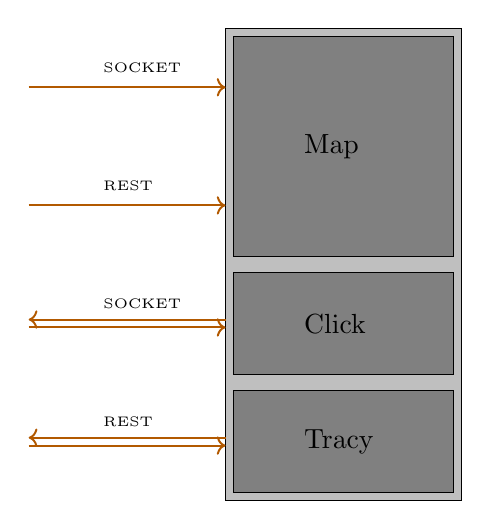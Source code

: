 
% Station Box
\filldraw[draw=black,fill=lightgray] (21,3) rectangle (24,-3);

% GNU Radio and Telegram Decoder
\filldraw[draw=black,fill=gray] (21.1,0.1) rectangle (23.9,2.9);
\filldraw[draw=black,fill=gray] (21.1,-0.1) rectangle (23.9,-1.4);
\filldraw[draw=black,fill=gray] (21.1,-1.6) rectangle (23.9,-2.9);

% Labeling
\node[text width=2cm] at (23,1.5) {Map};
\node[text width=2cm] at (23,-0.75) {Click};
\node[text width=2cm] at (23,-2.25) {Tracy};

\draw[->,rounded corners, black!30!orange, line width=0.25mm] (18.5, 2.25)  -- (21, 2.25);
\draw[->,rounded corners, black!30!orange, line width=0.25mm] (18.5, 0.75)  -- (21, 0.75);

\draw[->,rounded corners, black!30!orange, line width=0.25mm] (21, -0.7)  -- (18.5, -0.7);
\draw[->,rounded corners, black!30!orange, line width=0.25mm] (18.5, -0.8)  -- (21, -0.8);

\draw[->,rounded corners, black!30!orange, line width=0.25mm] (21, -2.2)  -- (18.5, -2.2);
\draw[->,rounded corners, black!30!orange, line width=0.25mm] (18.5, -2.3)  -- (21, -2.3);


\node[text width=0.1cm] at (19.5,1) {\tiny REST};
\node[text width=0.1cm] at (19.5,-2) {\tiny REST};
\node[text width=0.1cm] at (19.5,2.5) {\tiny SOCKET};
\node[text width=0.1cm] at (19.5,-0.5) {\tiny SOCKET};
